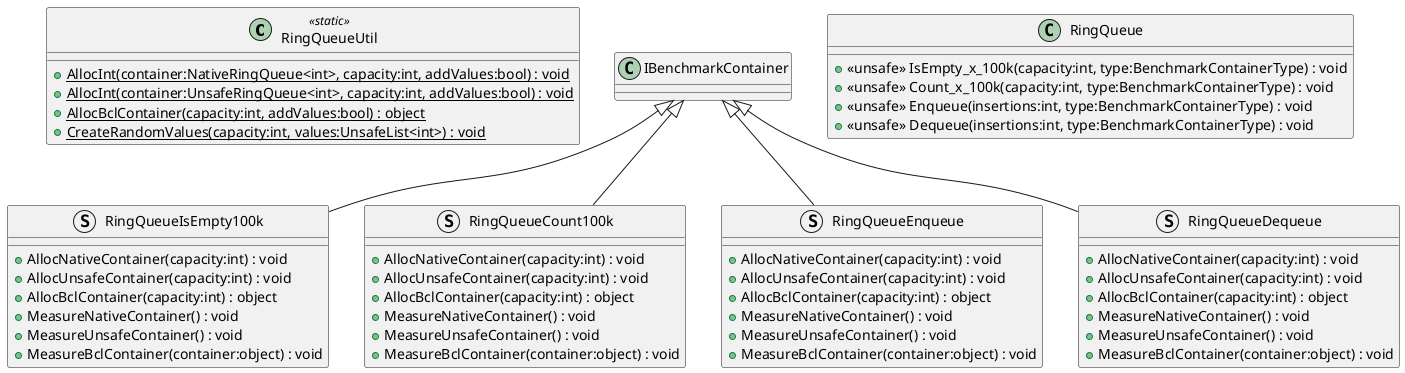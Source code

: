 @startuml
class RingQueueUtil <<static>> {
    {static} + AllocInt(container:NativeRingQueue<int>, capacity:int, addValues:bool) : void
    {static} + AllocInt(container:UnsafeRingQueue<int>, capacity:int, addValues:bool) : void
    {static} + AllocBclContainer(capacity:int, addValues:bool) : object
    {static} + CreateRandomValues(capacity:int, values:UnsafeList<int>) : void
}
struct RingQueueIsEmpty100k {
    + AllocNativeContainer(capacity:int) : void
    + AllocUnsafeContainer(capacity:int) : void
    + AllocBclContainer(capacity:int) : object
    + MeasureNativeContainer() : void
    + MeasureUnsafeContainer() : void
    + MeasureBclContainer(container:object) : void
}
struct RingQueueCount100k {
    + AllocNativeContainer(capacity:int) : void
    + AllocUnsafeContainer(capacity:int) : void
    + AllocBclContainer(capacity:int) : object
    + MeasureNativeContainer() : void
    + MeasureUnsafeContainer() : void
    + MeasureBclContainer(container:object) : void
}
struct RingQueueEnqueue {
    + AllocNativeContainer(capacity:int) : void
    + AllocUnsafeContainer(capacity:int) : void
    + AllocBclContainer(capacity:int) : object
    + MeasureNativeContainer() : void
    + MeasureUnsafeContainer() : void
    + MeasureBclContainer(container:object) : void
}
struct RingQueueDequeue {
    + AllocNativeContainer(capacity:int) : void
    + AllocUnsafeContainer(capacity:int) : void
    + AllocBclContainer(capacity:int) : object
    + MeasureNativeContainer() : void
    + MeasureUnsafeContainer() : void
    + MeasureBclContainer(container:object) : void
}
class RingQueue {
    + <<unsafe>> IsEmpty_x_100k(capacity:int, type:BenchmarkContainerType) : void
    + <<unsafe>> Count_x_100k(capacity:int, type:BenchmarkContainerType) : void
    + <<unsafe>> Enqueue(insertions:int, type:BenchmarkContainerType) : void
    + <<unsafe>> Dequeue(insertions:int, type:BenchmarkContainerType) : void
}
IBenchmarkContainer <|-- RingQueueIsEmpty100k
IBenchmarkContainer <|-- RingQueueCount100k
IBenchmarkContainer <|-- RingQueueEnqueue
IBenchmarkContainer <|-- RingQueueDequeue
@enduml
